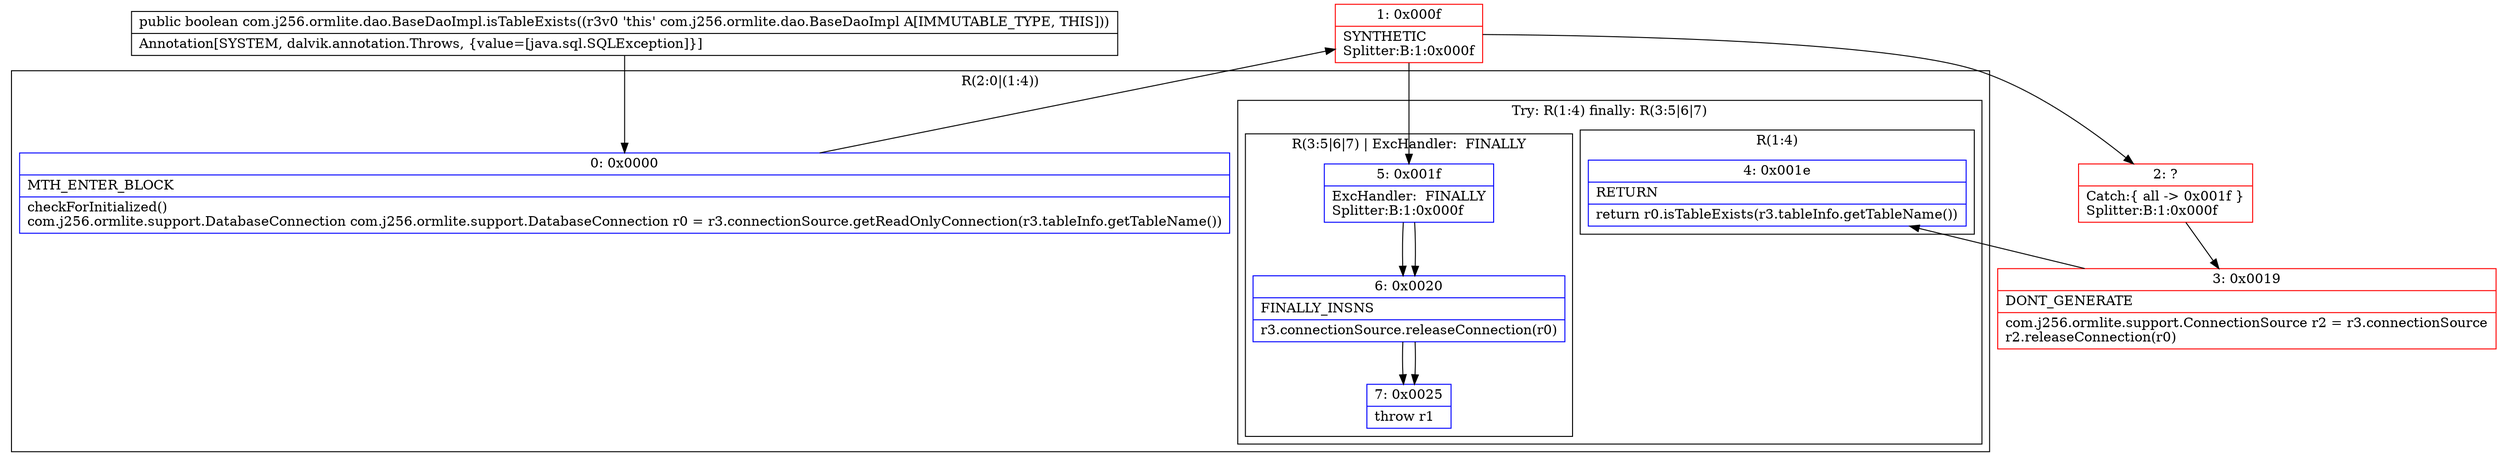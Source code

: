 digraph "CFG forcom.j256.ormlite.dao.BaseDaoImpl.isTableExists()Z" {
subgraph cluster_Region_47253316 {
label = "R(2:0|(1:4))";
node [shape=record,color=blue];
Node_0 [shape=record,label="{0\:\ 0x0000|MTH_ENTER_BLOCK\l|checkForInitialized()\lcom.j256.ormlite.support.DatabaseConnection com.j256.ormlite.support.DatabaseConnection r0 = r3.connectionSource.getReadOnlyConnection(r3.tableInfo.getTableName())\l}"];
subgraph cluster_TryCatchRegion_1069857570 {
label = "Try: R(1:4) finally: R(3:5|6|7)";
node [shape=record,color=blue];
subgraph cluster_Region_1737507521 {
label = "R(1:4)";
node [shape=record,color=blue];
Node_4 [shape=record,label="{4\:\ 0x001e|RETURN\l|return r0.isTableExists(r3.tableInfo.getTableName())\l}"];
}
subgraph cluster_Region_571566261 {
label = "R(3:5|6|7) | ExcHandler:  FINALLY\l";
node [shape=record,color=blue];
Node_5 [shape=record,label="{5\:\ 0x001f|ExcHandler:  FINALLY\lSplitter:B:1:0x000f\l}"];
Node_6 [shape=record,label="{6\:\ 0x0020|FINALLY_INSNS\l|r3.connectionSource.releaseConnection(r0)\l}"];
Node_7 [shape=record,label="{7\:\ 0x0025|throw r1\l}"];
}
}
}
subgraph cluster_Region_571566261 {
label = "R(3:5|6|7) | ExcHandler:  FINALLY\l";
node [shape=record,color=blue];
Node_5 [shape=record,label="{5\:\ 0x001f|ExcHandler:  FINALLY\lSplitter:B:1:0x000f\l}"];
Node_6 [shape=record,label="{6\:\ 0x0020|FINALLY_INSNS\l|r3.connectionSource.releaseConnection(r0)\l}"];
Node_7 [shape=record,label="{7\:\ 0x0025|throw r1\l}"];
}
Node_1 [shape=record,color=red,label="{1\:\ 0x000f|SYNTHETIC\lSplitter:B:1:0x000f\l}"];
Node_2 [shape=record,color=red,label="{2\:\ ?|Catch:\{ all \-\> 0x001f \}\lSplitter:B:1:0x000f\l}"];
Node_3 [shape=record,color=red,label="{3\:\ 0x0019|DONT_GENERATE\l|com.j256.ormlite.support.ConnectionSource r2 = r3.connectionSource\lr2.releaseConnection(r0)\l}"];
MethodNode[shape=record,label="{public boolean com.j256.ormlite.dao.BaseDaoImpl.isTableExists((r3v0 'this' com.j256.ormlite.dao.BaseDaoImpl A[IMMUTABLE_TYPE, THIS]))  | Annotation[SYSTEM, dalvik.annotation.Throws, \{value=[java.sql.SQLException]\}]\l}"];
MethodNode -> Node_0;
Node_0 -> Node_1;
Node_5 -> Node_6;
Node_6 -> Node_7;
Node_5 -> Node_6;
Node_6 -> Node_7;
Node_1 -> Node_2;
Node_1 -> Node_5;
Node_2 -> Node_3;
Node_3 -> Node_4;
}

